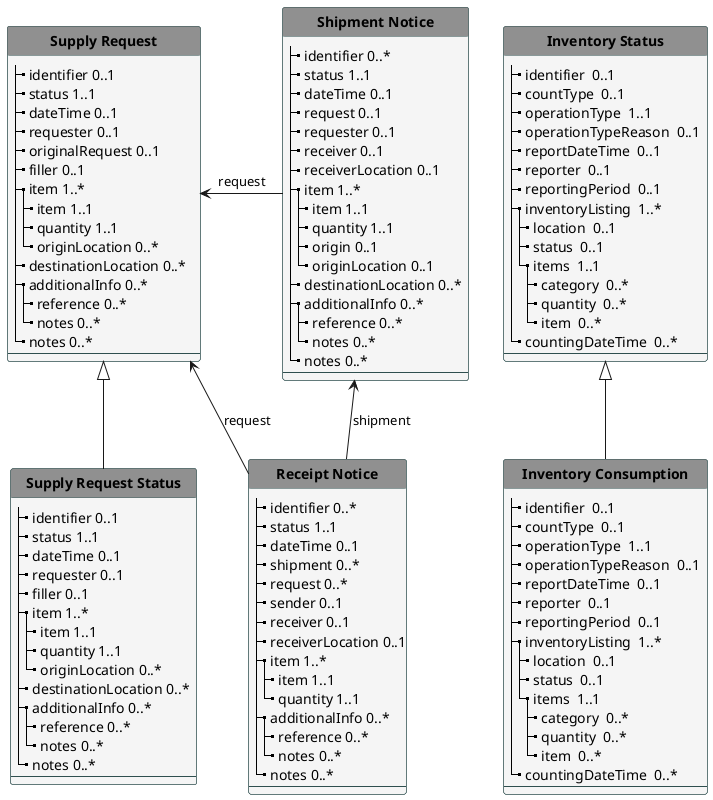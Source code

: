 @startuml
'skinparam linetype polyline
'skinparam linetype ortho
hide circle
hide stereotype

'!pragma layout smetana

skinparam class<<MD>> {
 BorderColor DarkSlateGray
 BackgroundColor WhiteSmoke
 HeaderBackgroundColor #909090
}

skinparam class<<TM>> {
 BorderColor #505090
 BackgroundColor APPLICATION
 HeaderBackgroundColor SkyBlue
}


    class "**Supply Request**" as SR<<MD>> {
        |_ identifier 0..1
        |_ status 1..1
        |_ dateTime 0..1
        |_ requester 0..1
        |_ originalRequest 0..1
        |_ filler 0..1
        |_ item 1..*
          |_ item 1..1
          |_ quantity 1..1
          |_ originLocation 0..*
        |_ destinationLocation 0..*    
        |_ additionalInfo 0..*  
          |_ reference 0..*  
          |_ notes 0..*  
        |_ notes 0..* 
        --
    }

    class "**Supply Request Status**" as SRS<<MD>> {
        |_ identifier 0..1
        |_ status 1..1
        |_ dateTime 0..1
        |_ requester 0..1
        |_ filler 0..1
        |_ item 1..*
          |_ item 1..1
          |_ quantity 1..1
          |_ originLocation 0..*
        |_ destinationLocation 0..*  
        |_ additionalInfo 0..*  
          |_ reference 0..*  
          |_ notes 0..*  
        |_ notes 0..* 
        --
    }
    class "**Shipment Notice**" as SN<<MD>> {
        |_ identifier 0..*
        |_ status 1..1
        |_ dateTime 0..1
        |_ request 0..1
        |_ requester 0..1
        |_ receiver 0..1
        |_ receiverLocation 0..1
        |_ item 1..*
          |_ item 1..1
          |_ quantity 1..1
          |_ origin 0..1
          |_ originLocation 0..1
        |_ destinationLocation 0..*  
        |_ additionalInfo 0..*  
          |_ reference 0..*  
          |_ notes 0..*  
        |_ notes 0..* 
        --
    }

    class "**Receipt Notice**" as RN<<MD>> {
        |_ identifier 0..*
        |_ status 1..1
        |_ dateTime 0..1
        |_ shipment 0..*   
        |_ request 0..*
        |_ sender 0..1
        |_ receiver 0..1
        |_ receiverLocation 0..1
        |_ item 1..*
          |_ item 1..1
          |_ quantity 1..1
        |_ additionalInfo 0..*  
          |_ reference 0..*  
          |_ notes 0..*  
        |_ notes 0..* 
        --
    }

    
    class "**Inventory Status**" as IS<<MD>> {
        |_ identifier  0..1
        |_ countType  0..1
        |_ operationType  1..1
        |_ operationTypeReason  0..1  
        |_ reportDateTime  0..1
        |_ reporter  0..1
        |_ reportingPeriod  0..1
        |_ inventoryListing  1..*
          |_ location  0..1
          |_ status  0..1
          |_ items  1..1
            |_ category  0..*
            |_ quantity  0..*
            |_ item  0..*
        |_ countingDateTime  0..*  
        --
    }


    class "**Inventory Consumption**" as IC<<MD>> {
        |_ identifier  0..1
        |_ countType  0..1
        |_ operationType  1..1
        |_ operationTypeReason  0..1  
        |_ reportDateTime  0..1
        |_ reporter  0..1
        |_ reportingPeriod  0..1
        |_ inventoryListing  1..*
          |_ location  0..1
          |_ status  0..1
          |_ items  1..1
            |_ category  0..*
            |_ quantity  0..*
            |_ item  0..*
        |_ countingDateTime  0..*  
        --
    }


'SR -- SR

IC -up-|> IS

SRS -up-|> SR

SN -left-> SR: request

RN -up-> SN : shipment
RN -left-> SR : request

@enduml